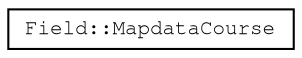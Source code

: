 digraph "Graphical Class Hierarchy"
{
 // LATEX_PDF_SIZE
  edge [fontname="FreeMono",fontsize="10",labelfontname="FreeMono",labelfontsize="10"];
  node [fontname="FreeMono",fontsize="10",shape=record];
  rankdir="LR";
  Node0 [label="Field::MapdataCourse",height=0.2,width=0.4,color="black", fillcolor="white", style="filled",URL="$struct_field_1_1_mapdata_course.html",tooltip=" "];
}
